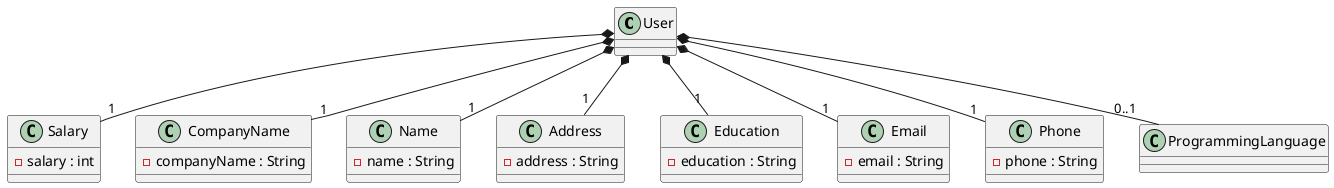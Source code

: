 @startuml
'https://plantuml.com/class-diagram

class User

class Salary {
  -salary : int
}

class CompanyName {
  -companyName : String
}

class Name {
    -name : String
}

class Address {
    -address : String
}

class Education {
    -education : String
}

class Email {
    -email : String
}
class Phone {
    -phone : String
}
class ProgrammingLanguage {
}

User *-- "1" CompanyName
User *-- "1" Salary
User *-- "1" Name
User *-- "1" Address
User *-- "1" Education
User *-- "1" Email
User *-- "1" Phone
User *-- "0..1" ProgrammingLanguage


@enduml